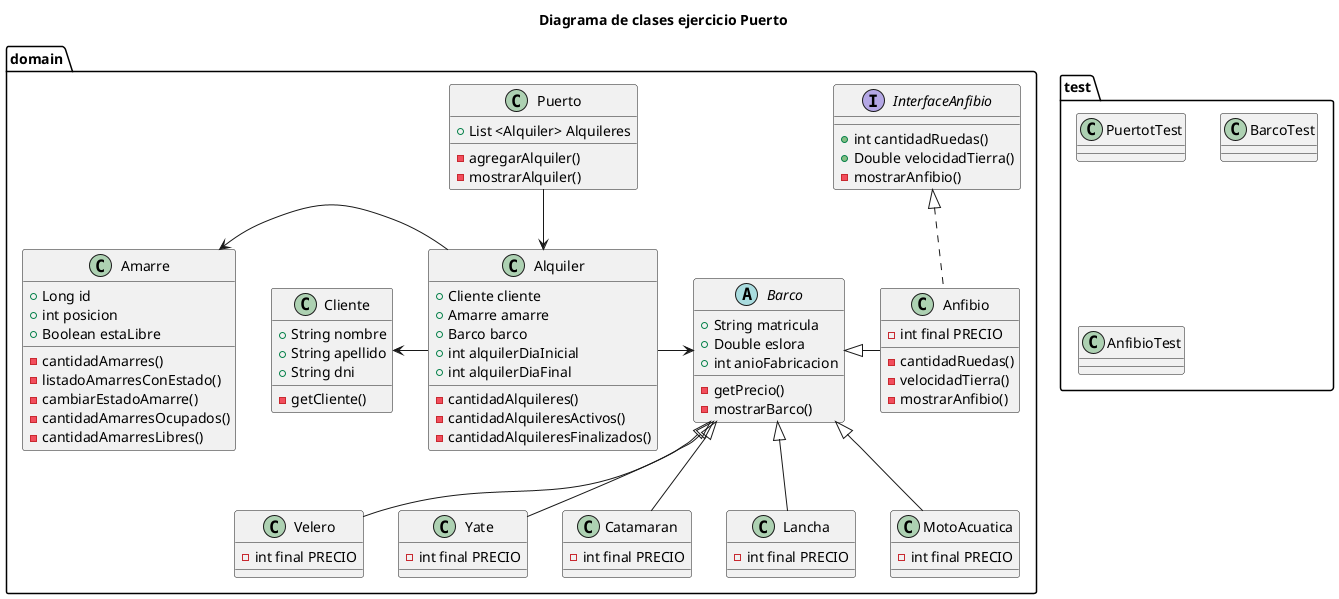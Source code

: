 @startuml

title Diagrama de clases ejercicio Puerto


package domain{

	class Puerto {
	+List <Alquiler> Alquileres
	
	-agregarAlquiler()
	-mostrarAlquiler()
	}

	class Alquiler {
	+Cliente cliente
	+Amarre amarre
	+Barco barco
	+int alquilerDiaInicial
	+int alquilerDiaFinal
	
	-cantidadAlquileres()
	-cantidadAlquileresActivos()
	-cantidadAlquileresFinalizados()
	}

	class Amarre {
	+Long id
	+int posicion
	+Boolean estaLibre
	
	-cantidadAmarres()
	-listadoAmarresConEstado()
	-cambiarEstadoAmarre()
	-cantidadAmarresOcupados()
	-cantidadAmarresLibres()
	
	
	}

	class Cliente {
	+String nombre
	+String apellido
	+String dni
	
	-getCliente()
	}

	abstract class Barco {
	+String matricula
	+Double eslora
	+int anioFabricacion
	
	-getPrecio()
	-mostrarBarco()
	}
	

	
	class Velero{
	-int final PRECIO
	}
	
		class Yate{
	-int final PRECIO
	}
	
		class Catamaran{
	-int final PRECIO
	}
	
		class Lancha{
	-int final PRECIO
	}
	
		class MotoAcuatica{
	-int final PRECIO
	}
	
		class Anfibio{
	-int final PRECIO
	-cantidadRuedas()
	-velocidadTierra()
	-mostrarAnfibio()
	}
	
		interface  InterfaceAnfibio{
	+int cantidadRuedas()
	+Double velocidadTierra()
		-mostrarAnfibio()
	}
	
}

	package test{
	class PuertotTest
	class BarcoTest
	class AnfibioTest
	}
	
Puerto --> Alquiler
Alquiler -left-> Amarre
Alquiler -left-> Cliente
Alquiler -right-> Barco

Barco <|-- Velero
Barco <|-- Yate
Barco <|-- Catamaran
Barco <|-- Lancha
Barco <|-right- Anfibio
Barco <|-- MotoAcuatica

InterfaceAnfibio <|.. Anfibio



@enduml